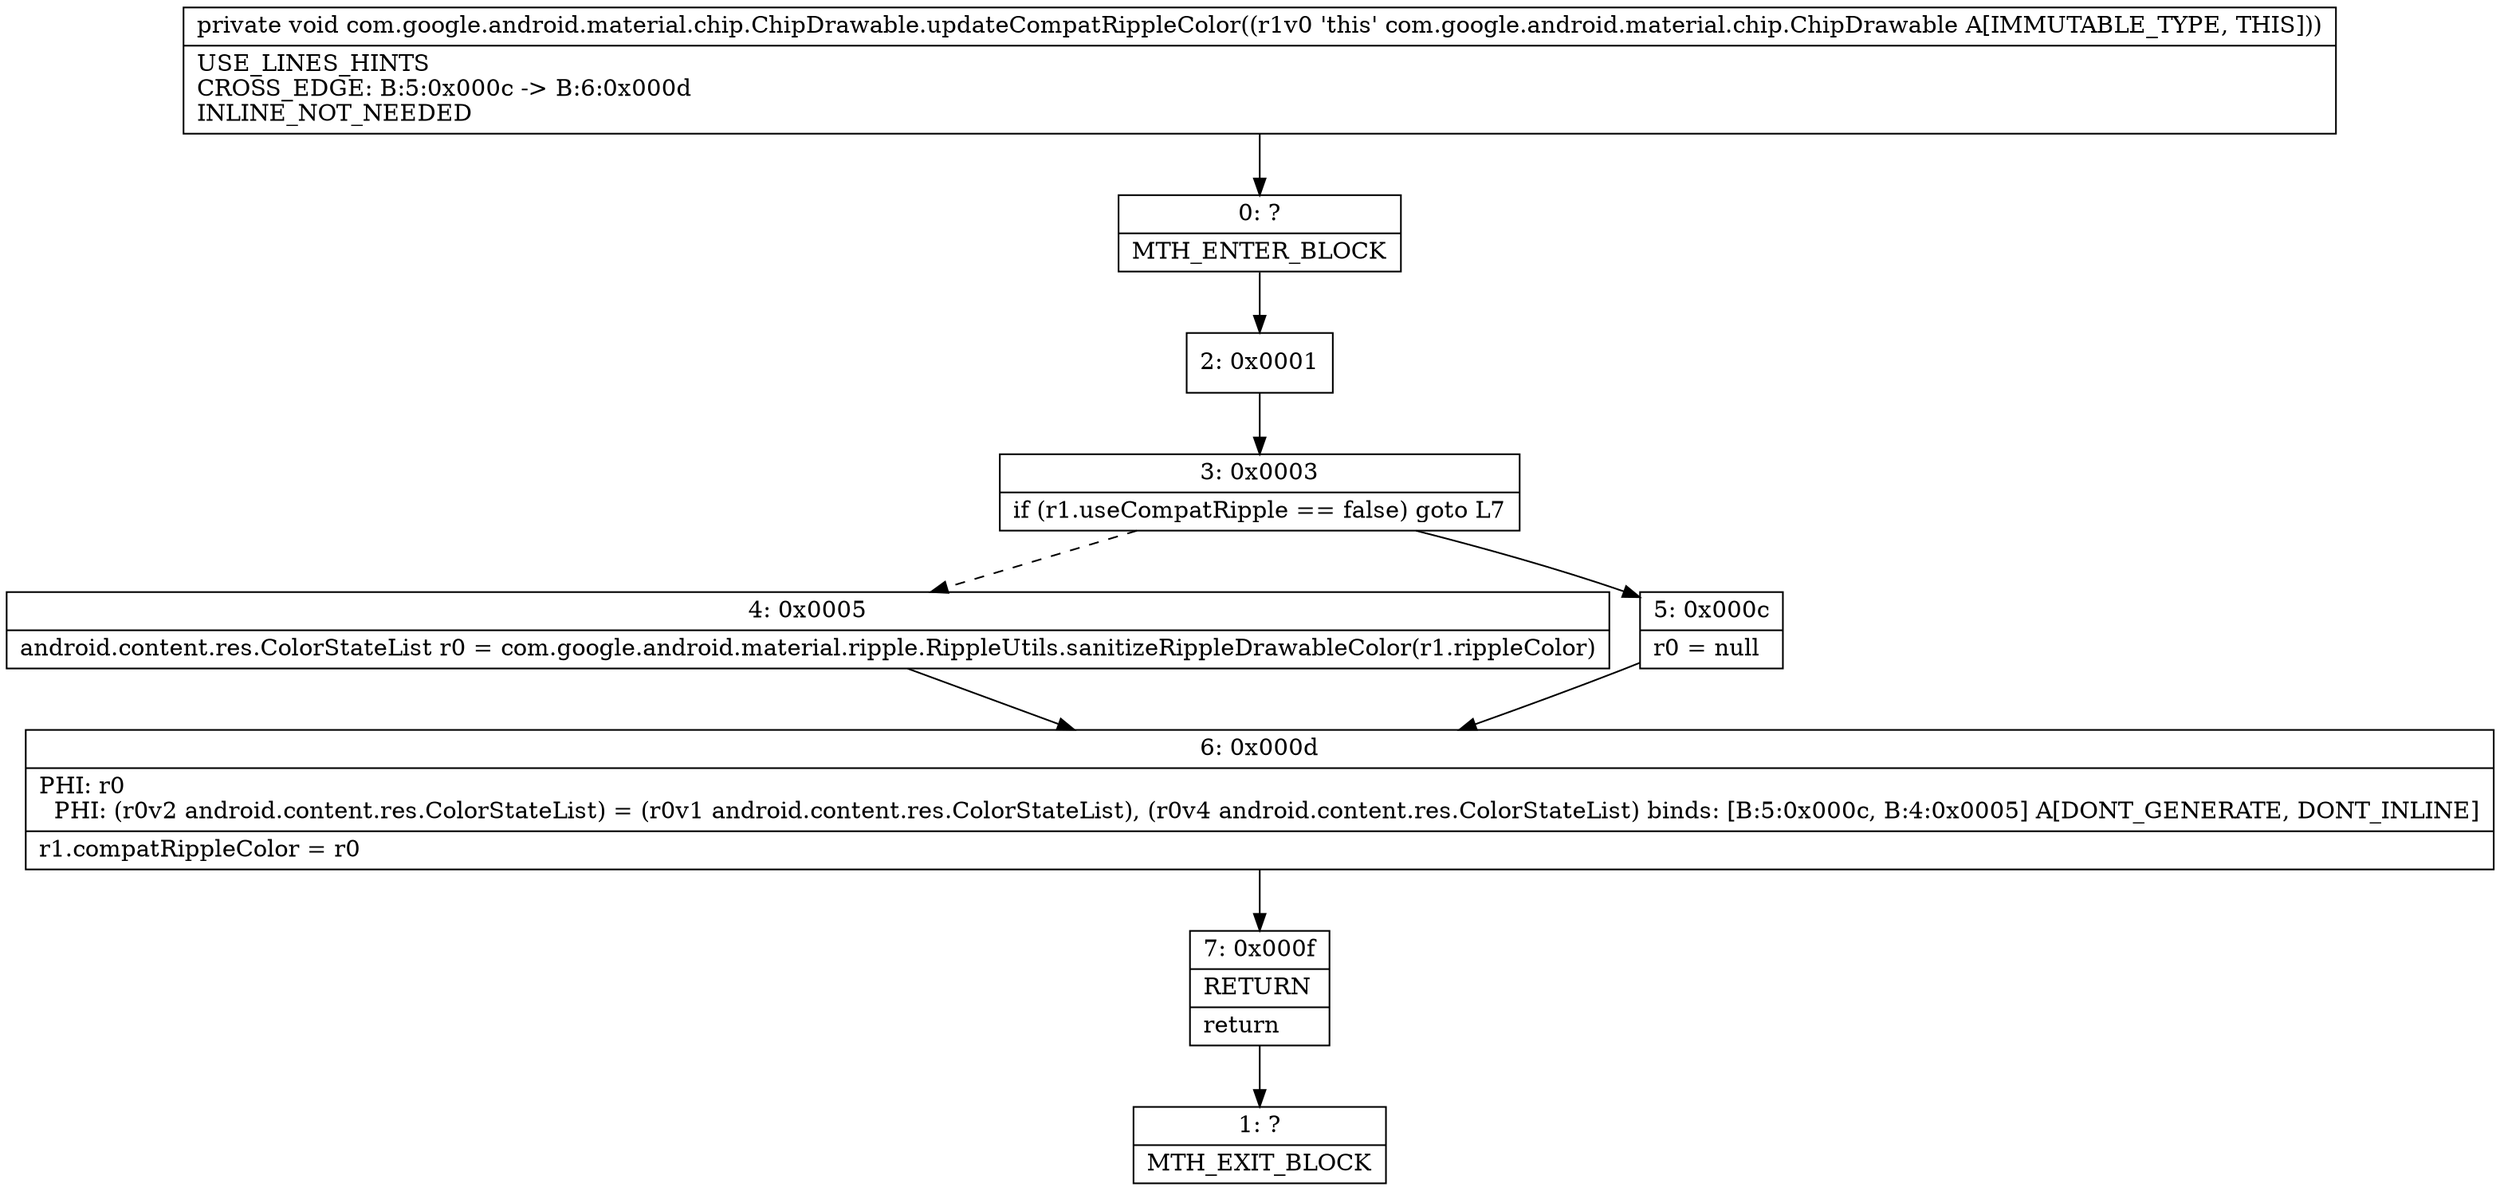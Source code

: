 digraph "CFG forcom.google.android.material.chip.ChipDrawable.updateCompatRippleColor()V" {
Node_0 [shape=record,label="{0\:\ ?|MTH_ENTER_BLOCK\l}"];
Node_2 [shape=record,label="{2\:\ 0x0001}"];
Node_3 [shape=record,label="{3\:\ 0x0003|if (r1.useCompatRipple == false) goto L7\l}"];
Node_4 [shape=record,label="{4\:\ 0x0005|android.content.res.ColorStateList r0 = com.google.android.material.ripple.RippleUtils.sanitizeRippleDrawableColor(r1.rippleColor)\l}"];
Node_6 [shape=record,label="{6\:\ 0x000d|PHI: r0 \l  PHI: (r0v2 android.content.res.ColorStateList) = (r0v1 android.content.res.ColorStateList), (r0v4 android.content.res.ColorStateList) binds: [B:5:0x000c, B:4:0x0005] A[DONT_GENERATE, DONT_INLINE]\l|r1.compatRippleColor = r0\l}"];
Node_7 [shape=record,label="{7\:\ 0x000f|RETURN\l|return\l}"];
Node_1 [shape=record,label="{1\:\ ?|MTH_EXIT_BLOCK\l}"];
Node_5 [shape=record,label="{5\:\ 0x000c|r0 = null\l}"];
MethodNode[shape=record,label="{private void com.google.android.material.chip.ChipDrawable.updateCompatRippleColor((r1v0 'this' com.google.android.material.chip.ChipDrawable A[IMMUTABLE_TYPE, THIS]))  | USE_LINES_HINTS\lCROSS_EDGE: B:5:0x000c \-\> B:6:0x000d\lINLINE_NOT_NEEDED\l}"];
MethodNode -> Node_0;Node_0 -> Node_2;
Node_2 -> Node_3;
Node_3 -> Node_4[style=dashed];
Node_3 -> Node_5;
Node_4 -> Node_6;
Node_6 -> Node_7;
Node_7 -> Node_1;
Node_5 -> Node_6;
}


